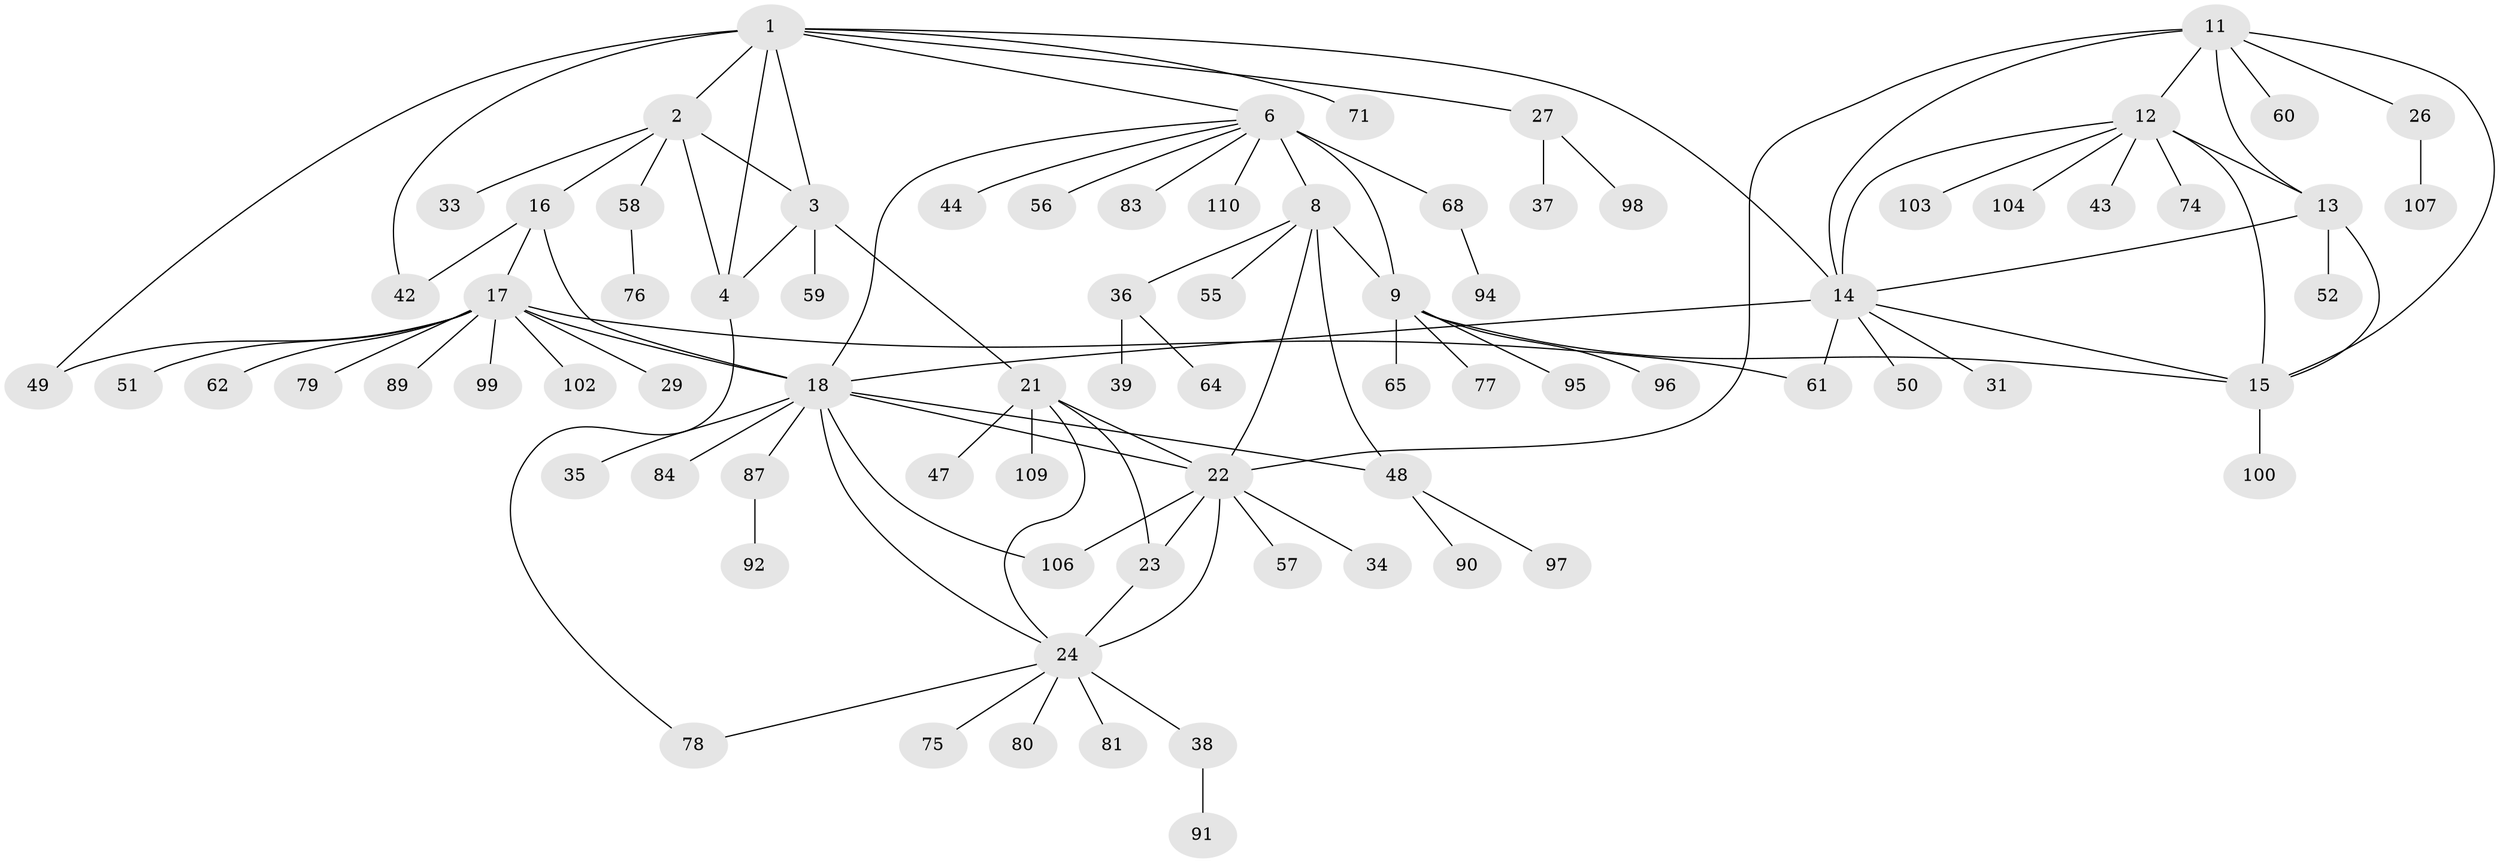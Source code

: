 // Generated by graph-tools (version 1.1) at 2025/24/03/03/25 07:24:11]
// undirected, 80 vertices, 106 edges
graph export_dot {
graph [start="1"]
  node [color=gray90,style=filled];
  1 [super="+5"];
  2 [super="+40"];
  3 [super="+108"];
  4 [super="+63"];
  6 [super="+7"];
  8 [super="+10"];
  9 [super="+85"];
  11 [super="+41"];
  12 [super="+32"];
  13 [super="+88"];
  14 [super="+67"];
  15 [super="+45"];
  16 [super="+19"];
  17 [super="+20"];
  18 [super="+30"];
  21 [super="+54"];
  22 [super="+25"];
  23;
  24 [super="+53"];
  26 [super="+28"];
  27 [super="+66"];
  29 [super="+69"];
  31;
  33;
  34;
  35 [super="+105"];
  36 [super="+46"];
  37 [super="+82"];
  38;
  39;
  42;
  43;
  44;
  47 [super="+72"];
  48 [super="+101"];
  49;
  50;
  51;
  52;
  55 [super="+73"];
  56;
  57;
  58;
  59;
  60;
  61;
  62;
  64;
  65;
  68 [super="+70"];
  71;
  74;
  75;
  76 [super="+86"];
  77;
  78;
  79 [super="+93"];
  80;
  81;
  83;
  84;
  87;
  89;
  90;
  91;
  92;
  94;
  95;
  96;
  97;
  98;
  99;
  100;
  102;
  103;
  104;
  106;
  107;
  109;
  110;
  1 -- 2 [weight=2];
  1 -- 3 [weight=2];
  1 -- 4 [weight=2];
  1 -- 42;
  1 -- 71;
  1 -- 6;
  1 -- 49;
  1 -- 27;
  1 -- 14;
  2 -- 3;
  2 -- 4;
  2 -- 16;
  2 -- 33;
  2 -- 58;
  3 -- 4;
  3 -- 21;
  3 -- 59;
  4 -- 78;
  6 -- 8 [weight=4];
  6 -- 9 [weight=2];
  6 -- 44;
  6 -- 68;
  6 -- 110;
  6 -- 18;
  6 -- 83;
  6 -- 56;
  8 -- 9 [weight=2];
  8 -- 22;
  8 -- 36;
  8 -- 48;
  8 -- 55;
  9 -- 15;
  9 -- 65;
  9 -- 77;
  9 -- 95;
  9 -- 96;
  11 -- 12;
  11 -- 13;
  11 -- 14;
  11 -- 15;
  11 -- 26;
  11 -- 60;
  11 -- 22;
  12 -- 13;
  12 -- 14;
  12 -- 15;
  12 -- 43;
  12 -- 74;
  12 -- 103;
  12 -- 104;
  13 -- 14;
  13 -- 15;
  13 -- 52;
  14 -- 15;
  14 -- 18;
  14 -- 31;
  14 -- 50;
  14 -- 61;
  15 -- 100;
  16 -- 17 [weight=4];
  16 -- 18 [weight=2];
  16 -- 42;
  17 -- 18 [weight=2];
  17 -- 49;
  17 -- 61;
  17 -- 62;
  17 -- 79;
  17 -- 99;
  17 -- 102;
  17 -- 51;
  17 -- 89;
  17 -- 29;
  18 -- 22 [weight=2];
  18 -- 35;
  18 -- 48;
  18 -- 84;
  18 -- 87;
  18 -- 106;
  18 -- 24;
  21 -- 22 [weight=2];
  21 -- 23;
  21 -- 24;
  21 -- 47;
  21 -- 109;
  22 -- 23 [weight=2];
  22 -- 24 [weight=2];
  22 -- 57;
  22 -- 106;
  22 -- 34;
  23 -- 24;
  24 -- 38;
  24 -- 75;
  24 -- 80;
  24 -- 81;
  24 -- 78;
  26 -- 107;
  27 -- 37;
  27 -- 98;
  36 -- 39;
  36 -- 64;
  38 -- 91;
  48 -- 90;
  48 -- 97;
  58 -- 76;
  68 -- 94;
  87 -- 92;
}
